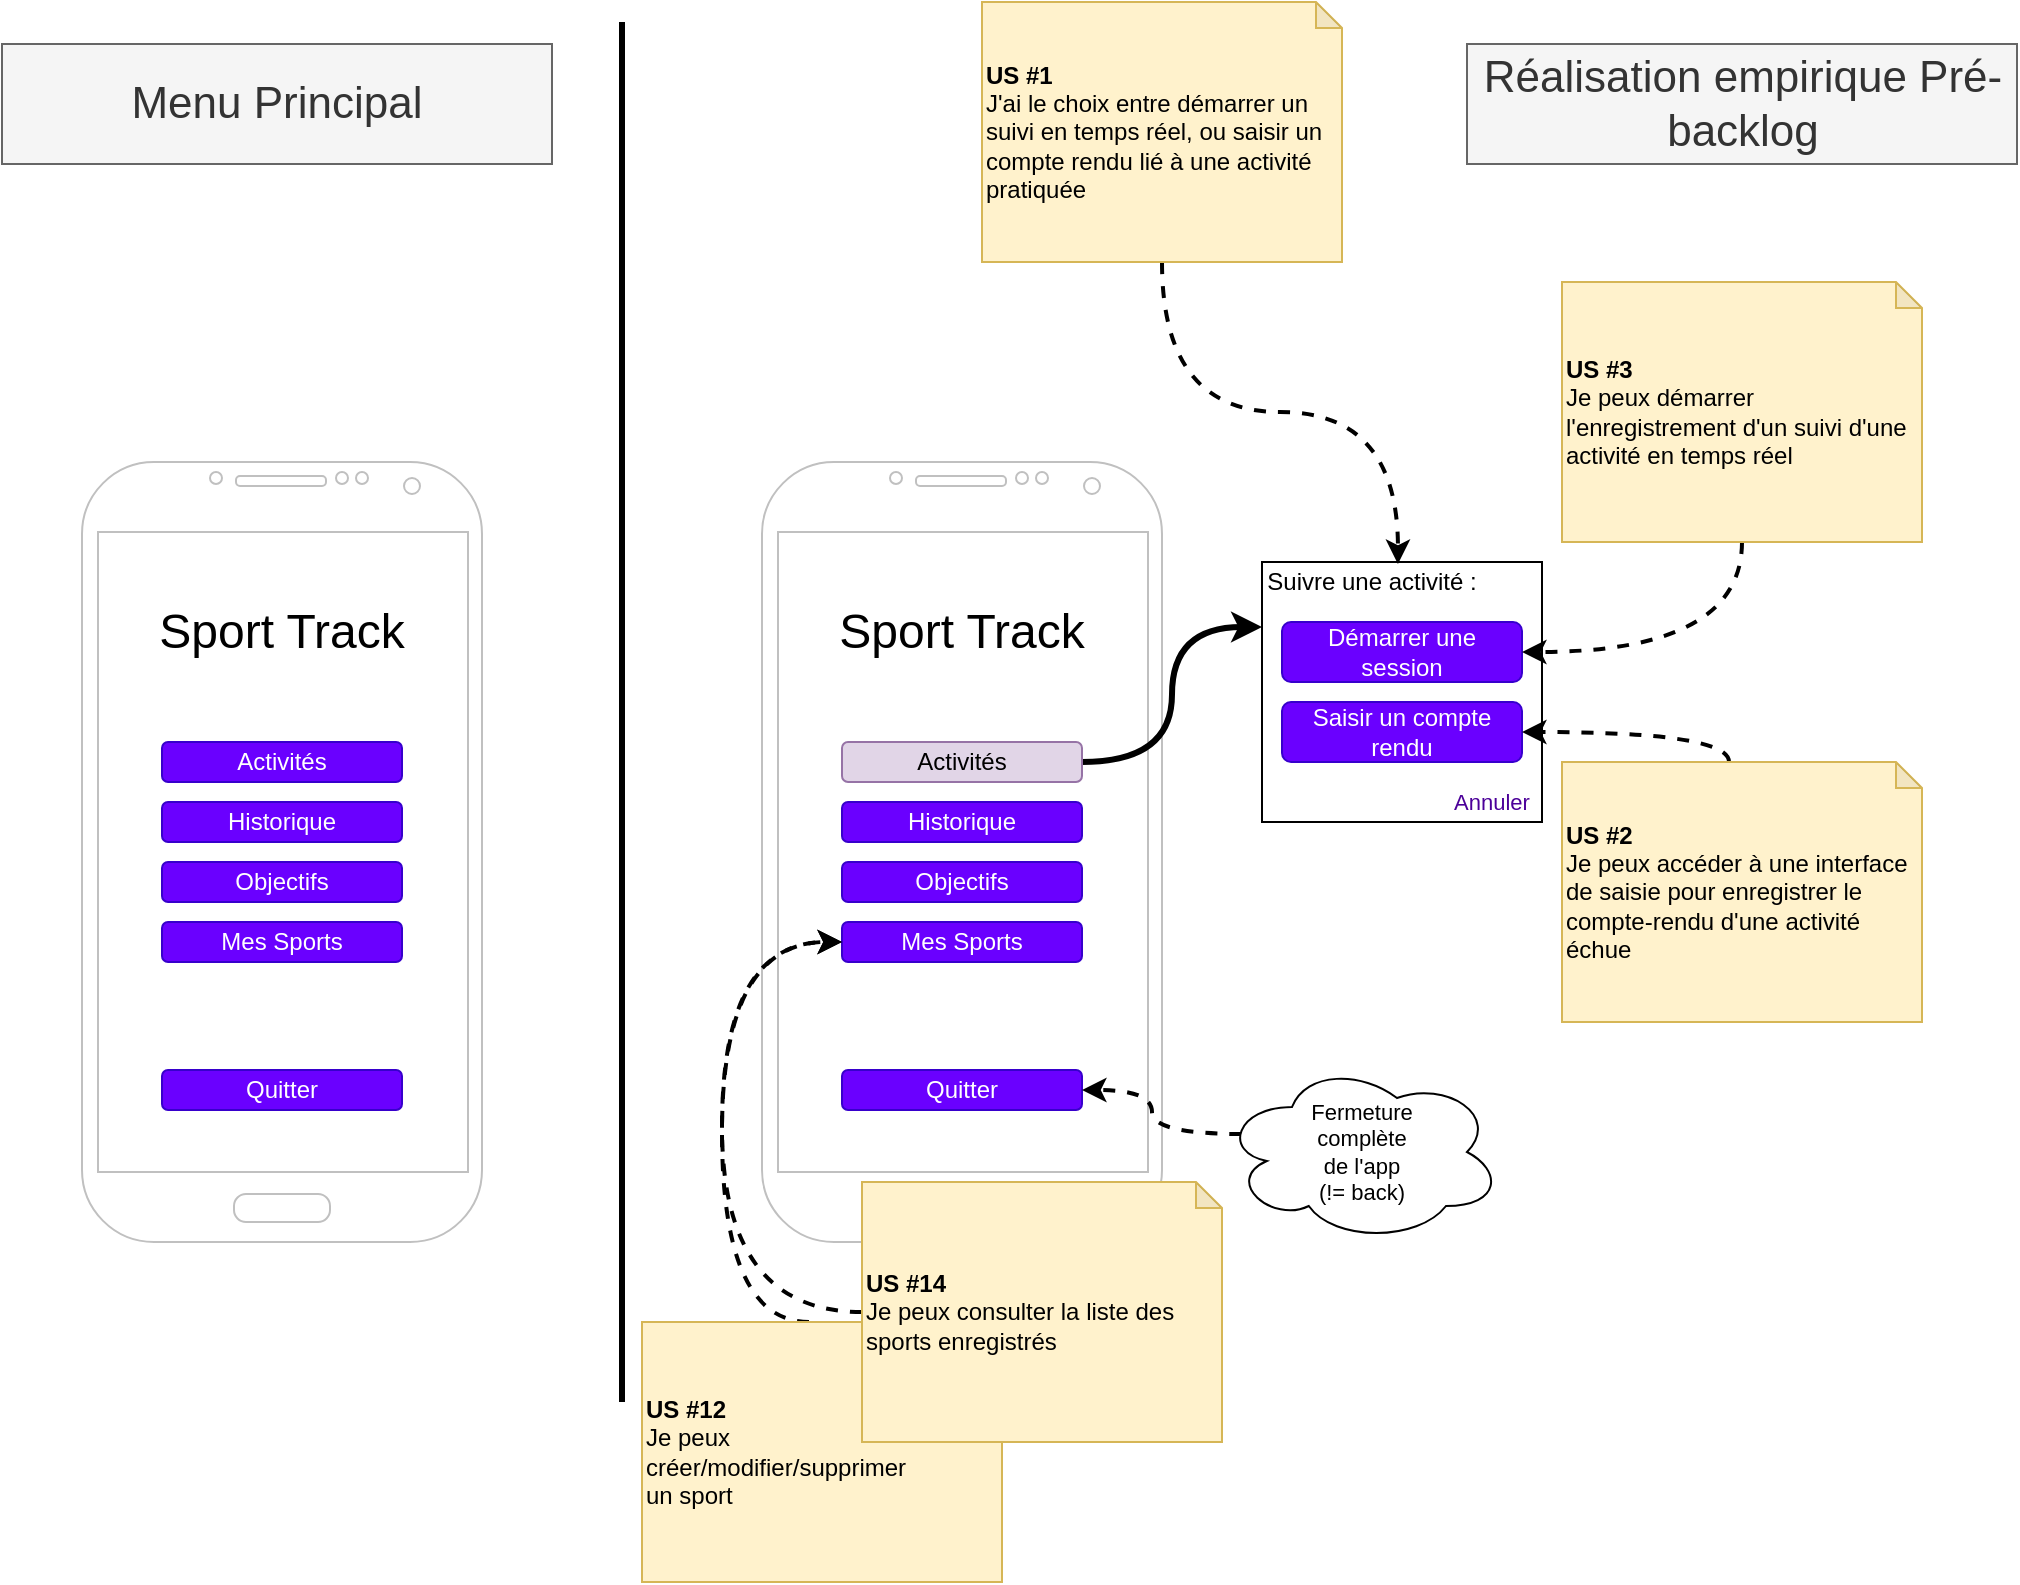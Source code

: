 <mxfile version="14.4.3" type="device"><diagram id="-SZka1I-qIXDZNyFttCb" name="Page-1"><mxGraphModel dx="1498" dy="960" grid="1" gridSize="10" guides="1" tooltips="1" connect="1" arrows="1" fold="1" page="1" pageScale="1" pageWidth="1169" pageHeight="827" math="0" shadow="0"><root><mxCell id="0"/><mxCell id="1" parent="0"/><mxCell id="nGWUGL1NuVEiPhKzyJSs-1" value="" style="verticalLabelPosition=bottom;verticalAlign=top;html=1;shadow=0;dashed=0;strokeWidth=1;shape=mxgraph.android.phone2;strokeColor=#c0c0c0;" parent="1" vertex="1"><mxGeometry x="130" y="249" width="200" height="390" as="geometry"/></mxCell><mxCell id="nGWUGL1NuVEiPhKzyJSs-2" value="Sport Track" style="text;html=1;strokeColor=none;fillColor=none;align=center;verticalAlign=middle;whiteSpace=wrap;rounded=0;fontSize=24;" parent="1" vertex="1"><mxGeometry x="165" y="289" width="130" height="90" as="geometry"/></mxCell><mxCell id="nGWUGL1NuVEiPhKzyJSs-10" value="Activités" style="rounded=1;whiteSpace=wrap;html=1;fontSize=12;fillColor=#6a00ff;strokeColor=#3700CC;fontColor=#ffffff;" parent="1" vertex="1"><mxGeometry x="170" y="389" width="120" height="20" as="geometry"/></mxCell><mxCell id="nGWUGL1NuVEiPhKzyJSs-11" value="Historique" style="rounded=1;whiteSpace=wrap;html=1;fontSize=12;fillColor=#6a00ff;strokeColor=#3700CC;fontColor=#ffffff;" parent="1" vertex="1"><mxGeometry x="170" y="419" width="120" height="20" as="geometry"/></mxCell><mxCell id="nGWUGL1NuVEiPhKzyJSs-12" value="Objectifs" style="rounded=1;whiteSpace=wrap;html=1;fontSize=12;fillColor=#6a00ff;strokeColor=#3700CC;fontColor=#ffffff;" parent="1" vertex="1"><mxGeometry x="170" y="449" width="120" height="20" as="geometry"/></mxCell><mxCell id="nGWUGL1NuVEiPhKzyJSs-13" value="Mes Sports" style="rounded=1;whiteSpace=wrap;html=1;fontSize=12;fillColor=#6a00ff;strokeColor=#3700CC;fontColor=#ffffff;" parent="1" vertex="1"><mxGeometry x="170" y="479" width="120" height="20" as="geometry"/></mxCell><mxCell id="nGWUGL1NuVEiPhKzyJSs-14" value="Quitter" style="rounded=1;whiteSpace=wrap;html=1;fontSize=12;fillColor=#6a00ff;strokeColor=#3700CC;fontColor=#ffffff;" parent="1" vertex="1"><mxGeometry x="170" y="553" width="120" height="20" as="geometry"/></mxCell><mxCell id="YjiLvSZDo9AI9xw6HJAV-1" value="" style="rounded=0;whiteSpace=wrap;html=1;fontSize=24;" parent="1" vertex="1"><mxGeometry x="720" y="299" width="140" height="130" as="geometry"/></mxCell><mxCell id="YjiLvSZDo9AI9xw6HJAV-2" value="Démarrer une session" style="rounded=1;whiteSpace=wrap;html=1;fontSize=12;fillColor=#6a00ff;strokeColor=#3700CC;fontColor=#ffffff;" parent="1" vertex="1"><mxGeometry x="730" y="329" width="120" height="30" as="geometry"/></mxCell><mxCell id="YjiLvSZDo9AI9xw6HJAV-3" value="Saisir un compte rendu" style="rounded=1;whiteSpace=wrap;html=1;fontSize=12;fillColor=#6a00ff;strokeColor=#3700CC;fontColor=#ffffff;" parent="1" vertex="1"><mxGeometry x="730" y="369" width="120" height="30" as="geometry"/></mxCell><mxCell id="YjiLvSZDo9AI9xw6HJAV-4" value="Suivre une activité :" style="text;html=1;strokeColor=none;fillColor=none;align=center;verticalAlign=middle;whiteSpace=wrap;rounded=0;fontSize=12;" parent="1" vertex="1"><mxGeometry x="720" y="299" width="110" height="20" as="geometry"/></mxCell><mxCell id="YjiLvSZDo9AI9xw6HJAV-5" value="Annuler" style="text;html=1;align=center;verticalAlign=middle;whiteSpace=wrap;rounded=0;fontSize=11;fontStyle=0;fontColor=#4C0099;" parent="1" vertex="1"><mxGeometry x="810" y="409" width="50" height="20" as="geometry"/></mxCell><mxCell id="YjiLvSZDo9AI9xw6HJAV-6" value="" style="verticalLabelPosition=bottom;verticalAlign=top;html=1;shadow=0;dashed=0;strokeWidth=1;shape=mxgraph.android.phone2;strokeColor=#c0c0c0;" parent="1" vertex="1"><mxGeometry x="470" y="249" width="200" height="390" as="geometry"/></mxCell><mxCell id="YjiLvSZDo9AI9xw6HJAV-7" value="Sport Track" style="text;html=1;strokeColor=none;fillColor=none;align=center;verticalAlign=middle;whiteSpace=wrap;rounded=0;fontSize=24;" parent="1" vertex="1"><mxGeometry x="505" y="289" width="130" height="90" as="geometry"/></mxCell><mxCell id="YjiLvSZDo9AI9xw6HJAV-14" style="edgeStyle=orthogonalEdgeStyle;rounded=0;orthogonalLoop=1;jettySize=auto;html=1;exitX=1;exitY=0.5;exitDx=0;exitDy=0;entryX=0;entryY=0.25;entryDx=0;entryDy=0;fontSize=11;fontColor=#4C0099;curved=1;strokeWidth=3;" parent="1" source="YjiLvSZDo9AI9xw6HJAV-8" target="YjiLvSZDo9AI9xw6HJAV-1" edge="1"><mxGeometry relative="1" as="geometry"/></mxCell><mxCell id="YjiLvSZDo9AI9xw6HJAV-8" value="Activités" style="rounded=1;whiteSpace=wrap;html=1;fontSize=12;fillColor=#e1d5e7;strokeColor=#9673a6;" parent="1" vertex="1"><mxGeometry x="510" y="389" width="120" height="20" as="geometry"/></mxCell><mxCell id="YjiLvSZDo9AI9xw6HJAV-9" value="Historique" style="rounded=1;whiteSpace=wrap;html=1;fontSize=12;fillColor=#6a00ff;strokeColor=#3700CC;fontColor=#ffffff;" parent="1" vertex="1"><mxGeometry x="510" y="419" width="120" height="20" as="geometry"/></mxCell><mxCell id="YjiLvSZDo9AI9xw6HJAV-10" value="Objectifs" style="rounded=1;whiteSpace=wrap;html=1;fontSize=12;fillColor=#6a00ff;strokeColor=#3700CC;fontColor=#ffffff;" parent="1" vertex="1"><mxGeometry x="510" y="449" width="120" height="20" as="geometry"/></mxCell><mxCell id="YjiLvSZDo9AI9xw6HJAV-11" value="Mes Sports" style="rounded=1;whiteSpace=wrap;html=1;fontSize=12;fillColor=#6a00ff;strokeColor=#3700CC;fontColor=#ffffff;" parent="1" vertex="1"><mxGeometry x="510" y="479" width="120" height="20" as="geometry"/></mxCell><mxCell id="YjiLvSZDo9AI9xw6HJAV-12" value="Quitter" style="rounded=1;whiteSpace=wrap;html=1;fontSize=12;fillColor=#6a00ff;strokeColor=#3700CC;fontColor=#ffffff;" parent="1" vertex="1"><mxGeometry x="510" y="553" width="120" height="20" as="geometry"/></mxCell><mxCell id="YjiLvSZDo9AI9xw6HJAV-17" style="edgeStyle=orthogonalEdgeStyle;curved=1;rounded=0;orthogonalLoop=1;jettySize=auto;html=1;exitX=0.07;exitY=0.4;exitDx=0;exitDy=0;exitPerimeter=0;entryX=1;entryY=0.5;entryDx=0;entryDy=0;strokeWidth=2;fontSize=11;fontColor=#000000;endSize=6;dashed=1;" parent="1" source="YjiLvSZDo9AI9xw6HJAV-16" target="YjiLvSZDo9AI9xw6HJAV-12" edge="1"><mxGeometry relative="1" as="geometry"/></mxCell><mxCell id="YjiLvSZDo9AI9xw6HJAV-16" value="Fermeture&lt;br&gt;complète&lt;br&gt;de l'app&lt;br&gt;(!= back)" style="ellipse;shape=cloud;whiteSpace=wrap;html=1;fontSize=11;fontColor=#000000;" parent="1" vertex="1"><mxGeometry x="700" y="549" width="140" height="90" as="geometry"/></mxCell><mxCell id="YjiLvSZDo9AI9xw6HJAV-18" value="" style="endArrow=none;html=1;strokeWidth=3;fontSize=11;fontColor=#000000;" parent="1" edge="1"><mxGeometry width="50" height="50" relative="1" as="geometry"><mxPoint x="400" y="719" as="sourcePoint"/><mxPoint x="400" y="29" as="targetPoint"/></mxGeometry></mxCell><mxCell id="4ZXfs9C_g5b7HtoEH5Fm-11" style="edgeStyle=orthogonalEdgeStyle;curved=1;rounded=0;orthogonalLoop=1;jettySize=auto;html=1;exitX=0.5;exitY=1;exitDx=0;exitDy=0;exitPerimeter=0;entryX=0.618;entryY=0.05;entryDx=0;entryDy=0;dashed=1;endSize=6;strokeWidth=2;fontSize=11;fontColor=#000000;entryPerimeter=0;" edge="1" parent="1" source="4ZXfs9C_g5b7HtoEH5Fm-1" target="YjiLvSZDo9AI9xw6HJAV-4"><mxGeometry relative="1" as="geometry"/></mxCell><mxCell id="4ZXfs9C_g5b7HtoEH5Fm-1" value="&lt;b&gt;US #1&lt;/b&gt;&lt;br&gt;J'ai le choix entre démarrer un suivi en temps réel, ou saisir un compte rendu lié à une activité pratiquée" style="shape=note;whiteSpace=wrap;html=1;backgroundOutline=1;darkOpacity=0.05;size=13;align=left;fillColor=#fff2cc;strokeColor=#d6b656;" vertex="1" parent="1"><mxGeometry x="580" y="19" width="180" height="130" as="geometry"/></mxCell><mxCell id="4ZXfs9C_g5b7HtoEH5Fm-16" style="edgeStyle=orthogonalEdgeStyle;curved=1;rounded=0;orthogonalLoop=1;jettySize=auto;html=1;exitX=0;exitY=0;exitDx=83.5;exitDy=0;exitPerimeter=0;entryX=1;entryY=0.5;entryDx=0;entryDy=0;dashed=1;endSize=6;strokeWidth=2;fontSize=11;fontColor=#000000;" edge="1" parent="1" source="4ZXfs9C_g5b7HtoEH5Fm-2" target="YjiLvSZDo9AI9xw6HJAV-3"><mxGeometry relative="1" as="geometry"><Array as="points"><mxPoint x="954" y="384"/></Array></mxGeometry></mxCell><mxCell id="4ZXfs9C_g5b7HtoEH5Fm-2" value="&lt;b&gt;US #2&lt;/b&gt;&lt;br&gt;Je peux accéder à une interface de saisie pour enregistrer le compte-rendu d'une activité échue" style="shape=note;whiteSpace=wrap;html=1;backgroundOutline=1;darkOpacity=0.05;size=13;align=left;fillColor=#fff2cc;strokeColor=#d6b656;" vertex="1" parent="1"><mxGeometry x="870" y="399" width="180" height="130" as="geometry"/></mxCell><mxCell id="4ZXfs9C_g5b7HtoEH5Fm-14" style="edgeStyle=orthogonalEdgeStyle;curved=1;rounded=0;orthogonalLoop=1;jettySize=auto;html=1;exitX=0.5;exitY=1;exitDx=0;exitDy=0;exitPerimeter=0;entryX=1;entryY=0.5;entryDx=0;entryDy=0;dashed=1;endSize=6;strokeWidth=2;fontSize=11;fontColor=#000000;" edge="1" parent="1" source="4ZXfs9C_g5b7HtoEH5Fm-3" target="YjiLvSZDo9AI9xw6HJAV-2"><mxGeometry relative="1" as="geometry"/></mxCell><mxCell id="4ZXfs9C_g5b7HtoEH5Fm-3" value="&lt;b&gt;US #3&lt;/b&gt;&lt;br&gt;Je peux démarrer l'enregistrement d'un suivi d'une activité en temps réel" style="shape=note;whiteSpace=wrap;html=1;backgroundOutline=1;darkOpacity=0.05;size=13;align=left;fillColor=#fff2cc;strokeColor=#d6b656;" vertex="1" parent="1"><mxGeometry x="870" y="159" width="180" height="130" as="geometry"/></mxCell><mxCell id="4ZXfs9C_g5b7HtoEH5Fm-9" style="edgeStyle=orthogonalEdgeStyle;curved=1;rounded=0;orthogonalLoop=1;jettySize=auto;html=1;exitX=0;exitY=0;exitDx=83.5;exitDy=0;exitPerimeter=0;entryX=0;entryY=0.5;entryDx=0;entryDy=0;dashed=1;endSize=6;strokeWidth=2;fontSize=11;fontColor=#000000;" edge="1" parent="1" source="4ZXfs9C_g5b7HtoEH5Fm-7" target="YjiLvSZDo9AI9xw6HJAV-11"><mxGeometry relative="1" as="geometry"><Array as="points"><mxPoint x="450" y="679"/><mxPoint x="450" y="489"/></Array></mxGeometry></mxCell><mxCell id="4ZXfs9C_g5b7HtoEH5Fm-7" value="&lt;b&gt;US #12&lt;/b&gt;&lt;br&gt;Je peux&lt;br&gt;créer/modifier/supprimer&lt;br&gt;un sport" style="shape=note;whiteSpace=wrap;html=1;backgroundOutline=1;darkOpacity=0.05;size=13;align=left;fillColor=#fff2cc;strokeColor=#d6b656;" vertex="1" parent="1"><mxGeometry x="410" y="679" width="180" height="130" as="geometry"/></mxCell><mxCell id="4ZXfs9C_g5b7HtoEH5Fm-10" style="edgeStyle=orthogonalEdgeStyle;curved=1;rounded=0;orthogonalLoop=1;jettySize=auto;html=1;exitX=0;exitY=0.5;exitDx=0;exitDy=0;exitPerimeter=0;entryX=0;entryY=0.5;entryDx=0;entryDy=0;dashed=1;endSize=6;strokeWidth=2;fontSize=11;fontColor=#000000;" edge="1" parent="1" source="4ZXfs9C_g5b7HtoEH5Fm-6" target="YjiLvSZDo9AI9xw6HJAV-11"><mxGeometry relative="1" as="geometry"><Array as="points"><mxPoint x="450" y="674"/><mxPoint x="450" y="489"/></Array></mxGeometry></mxCell><mxCell id="4ZXfs9C_g5b7HtoEH5Fm-6" value="&lt;b&gt;US #14&lt;/b&gt;&lt;br&gt;Je peux consulter la liste des sports enregistrés" style="shape=note;whiteSpace=wrap;html=1;backgroundOutline=1;darkOpacity=0.05;size=13;align=left;fillColor=#fff2cc;strokeColor=#d6b656;" vertex="1" parent="1"><mxGeometry x="520" y="609" width="180" height="130" as="geometry"/></mxCell><mxCell id="4ZXfs9C_g5b7HtoEH5Fm-17" value="Menu Principal" style="rounded=0;whiteSpace=wrap;html=1;fontSize=22;fontColor=#333333;fillColor=#f5f5f5;strokeColor=#666666;" vertex="1" parent="1"><mxGeometry x="90" y="40" width="275" height="60" as="geometry"/></mxCell><mxCell id="4ZXfs9C_g5b7HtoEH5Fm-18" value="Réalisation empirique Pré-backlog" style="rounded=0;whiteSpace=wrap;html=1;fontSize=22;fontColor=#333333;fillColor=#f5f5f5;strokeColor=#666666;" vertex="1" parent="1"><mxGeometry x="822.5" y="40" width="275" height="60" as="geometry"/></mxCell></root></mxGraphModel></diagram></mxfile>